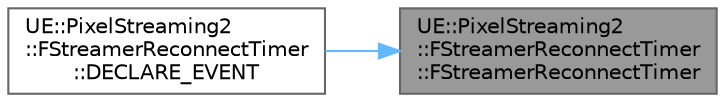 digraph "UE::PixelStreaming2::FStreamerReconnectTimer::FStreamerReconnectTimer"
{
 // INTERACTIVE_SVG=YES
 // LATEX_PDF_SIZE
  bgcolor="transparent";
  edge [fontname=Helvetica,fontsize=10,labelfontname=Helvetica,labelfontsize=10];
  node [fontname=Helvetica,fontsize=10,shape=box,height=0.2,width=0.4];
  rankdir="RL";
  Node1 [id="Node000001",label="UE::PixelStreaming2\l::FStreamerReconnectTimer\l::FStreamerReconnectTimer",height=0.2,width=0.4,color="gray40", fillcolor="grey60", style="filled", fontcolor="black",tooltip=" "];
  Node1 -> Node2 [id="edge1_Node000001_Node000002",dir="back",color="steelblue1",style="solid",tooltip=" "];
  Node2 [id="Node000002",label="UE::PixelStreaming2\l::FStreamerReconnectTimer\l::DECLARE_EVENT",height=0.2,width=0.4,color="grey40", fillcolor="white", style="filled",URL="$d3/d4c/classUE_1_1PixelStreaming2_1_1FStreamerReconnectTimer.html#a9d810de05090d5eb891a2f10969ac3f0",tooltip=" "];
}
